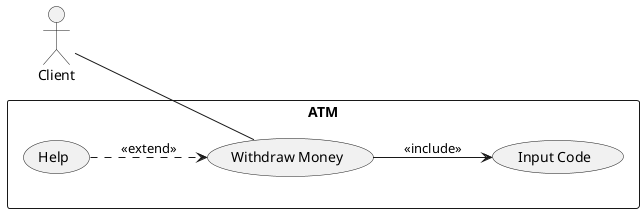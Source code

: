 @startuml
left to right direction

actor Client as C

rectangle ATM {
  C -- (Withdraw Money)
  (Withdraw Money) --> (Input Code) : <<include>>
  (Help) ..> (Withdraw Money) : <<extend>>
}
@enduml